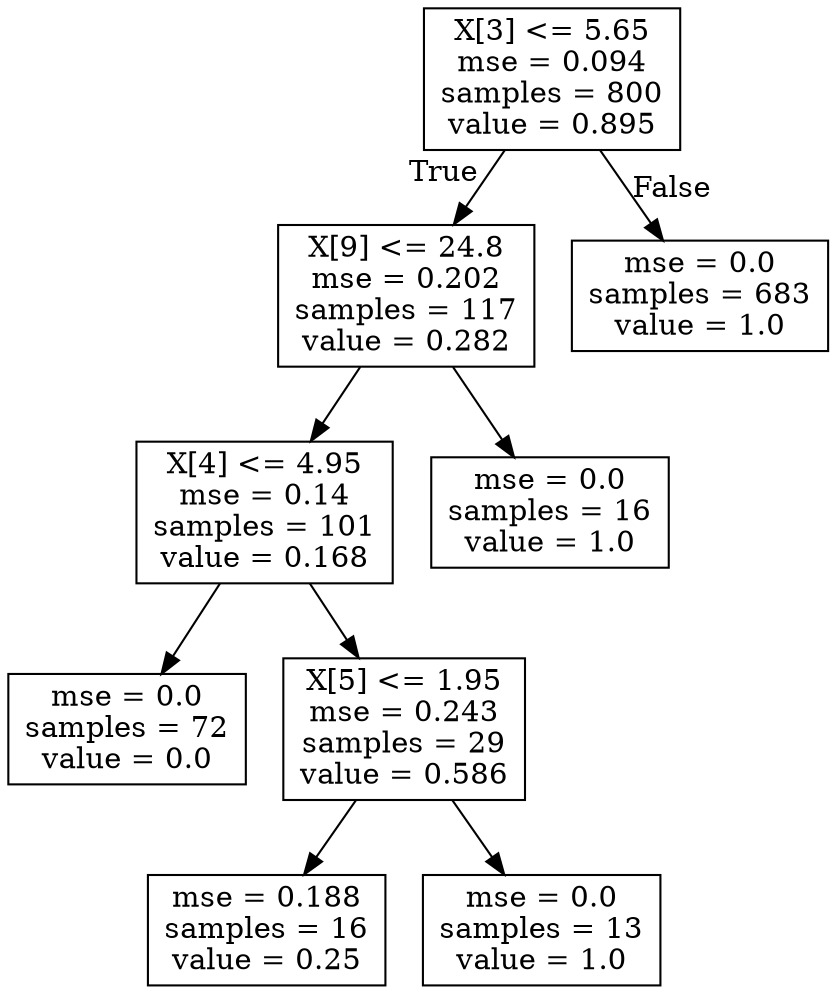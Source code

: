 digraph Tree {
node [shape=box] ;
0 [label="X[3] <= 5.65\nmse = 0.094\nsamples = 800\nvalue = 0.895"] ;
1 [label="X[9] <= 24.8\nmse = 0.202\nsamples = 117\nvalue = 0.282"] ;
0 -> 1 [labeldistance=2.5, labelangle=45, headlabel="True"] ;
2 [label="X[4] <= 4.95\nmse = 0.14\nsamples = 101\nvalue = 0.168"] ;
1 -> 2 ;
3 [label="mse = 0.0\nsamples = 72\nvalue = 0.0"] ;
2 -> 3 ;
4 [label="X[5] <= 1.95\nmse = 0.243\nsamples = 29\nvalue = 0.586"] ;
2 -> 4 ;
5 [label="mse = 0.188\nsamples = 16\nvalue = 0.25"] ;
4 -> 5 ;
6 [label="mse = 0.0\nsamples = 13\nvalue = 1.0"] ;
4 -> 6 ;
7 [label="mse = 0.0\nsamples = 16\nvalue = 1.0"] ;
1 -> 7 ;
8 [label="mse = 0.0\nsamples = 683\nvalue = 1.0"] ;
0 -> 8 [labeldistance=2.5, labelangle=-45, headlabel="False"] ;
}